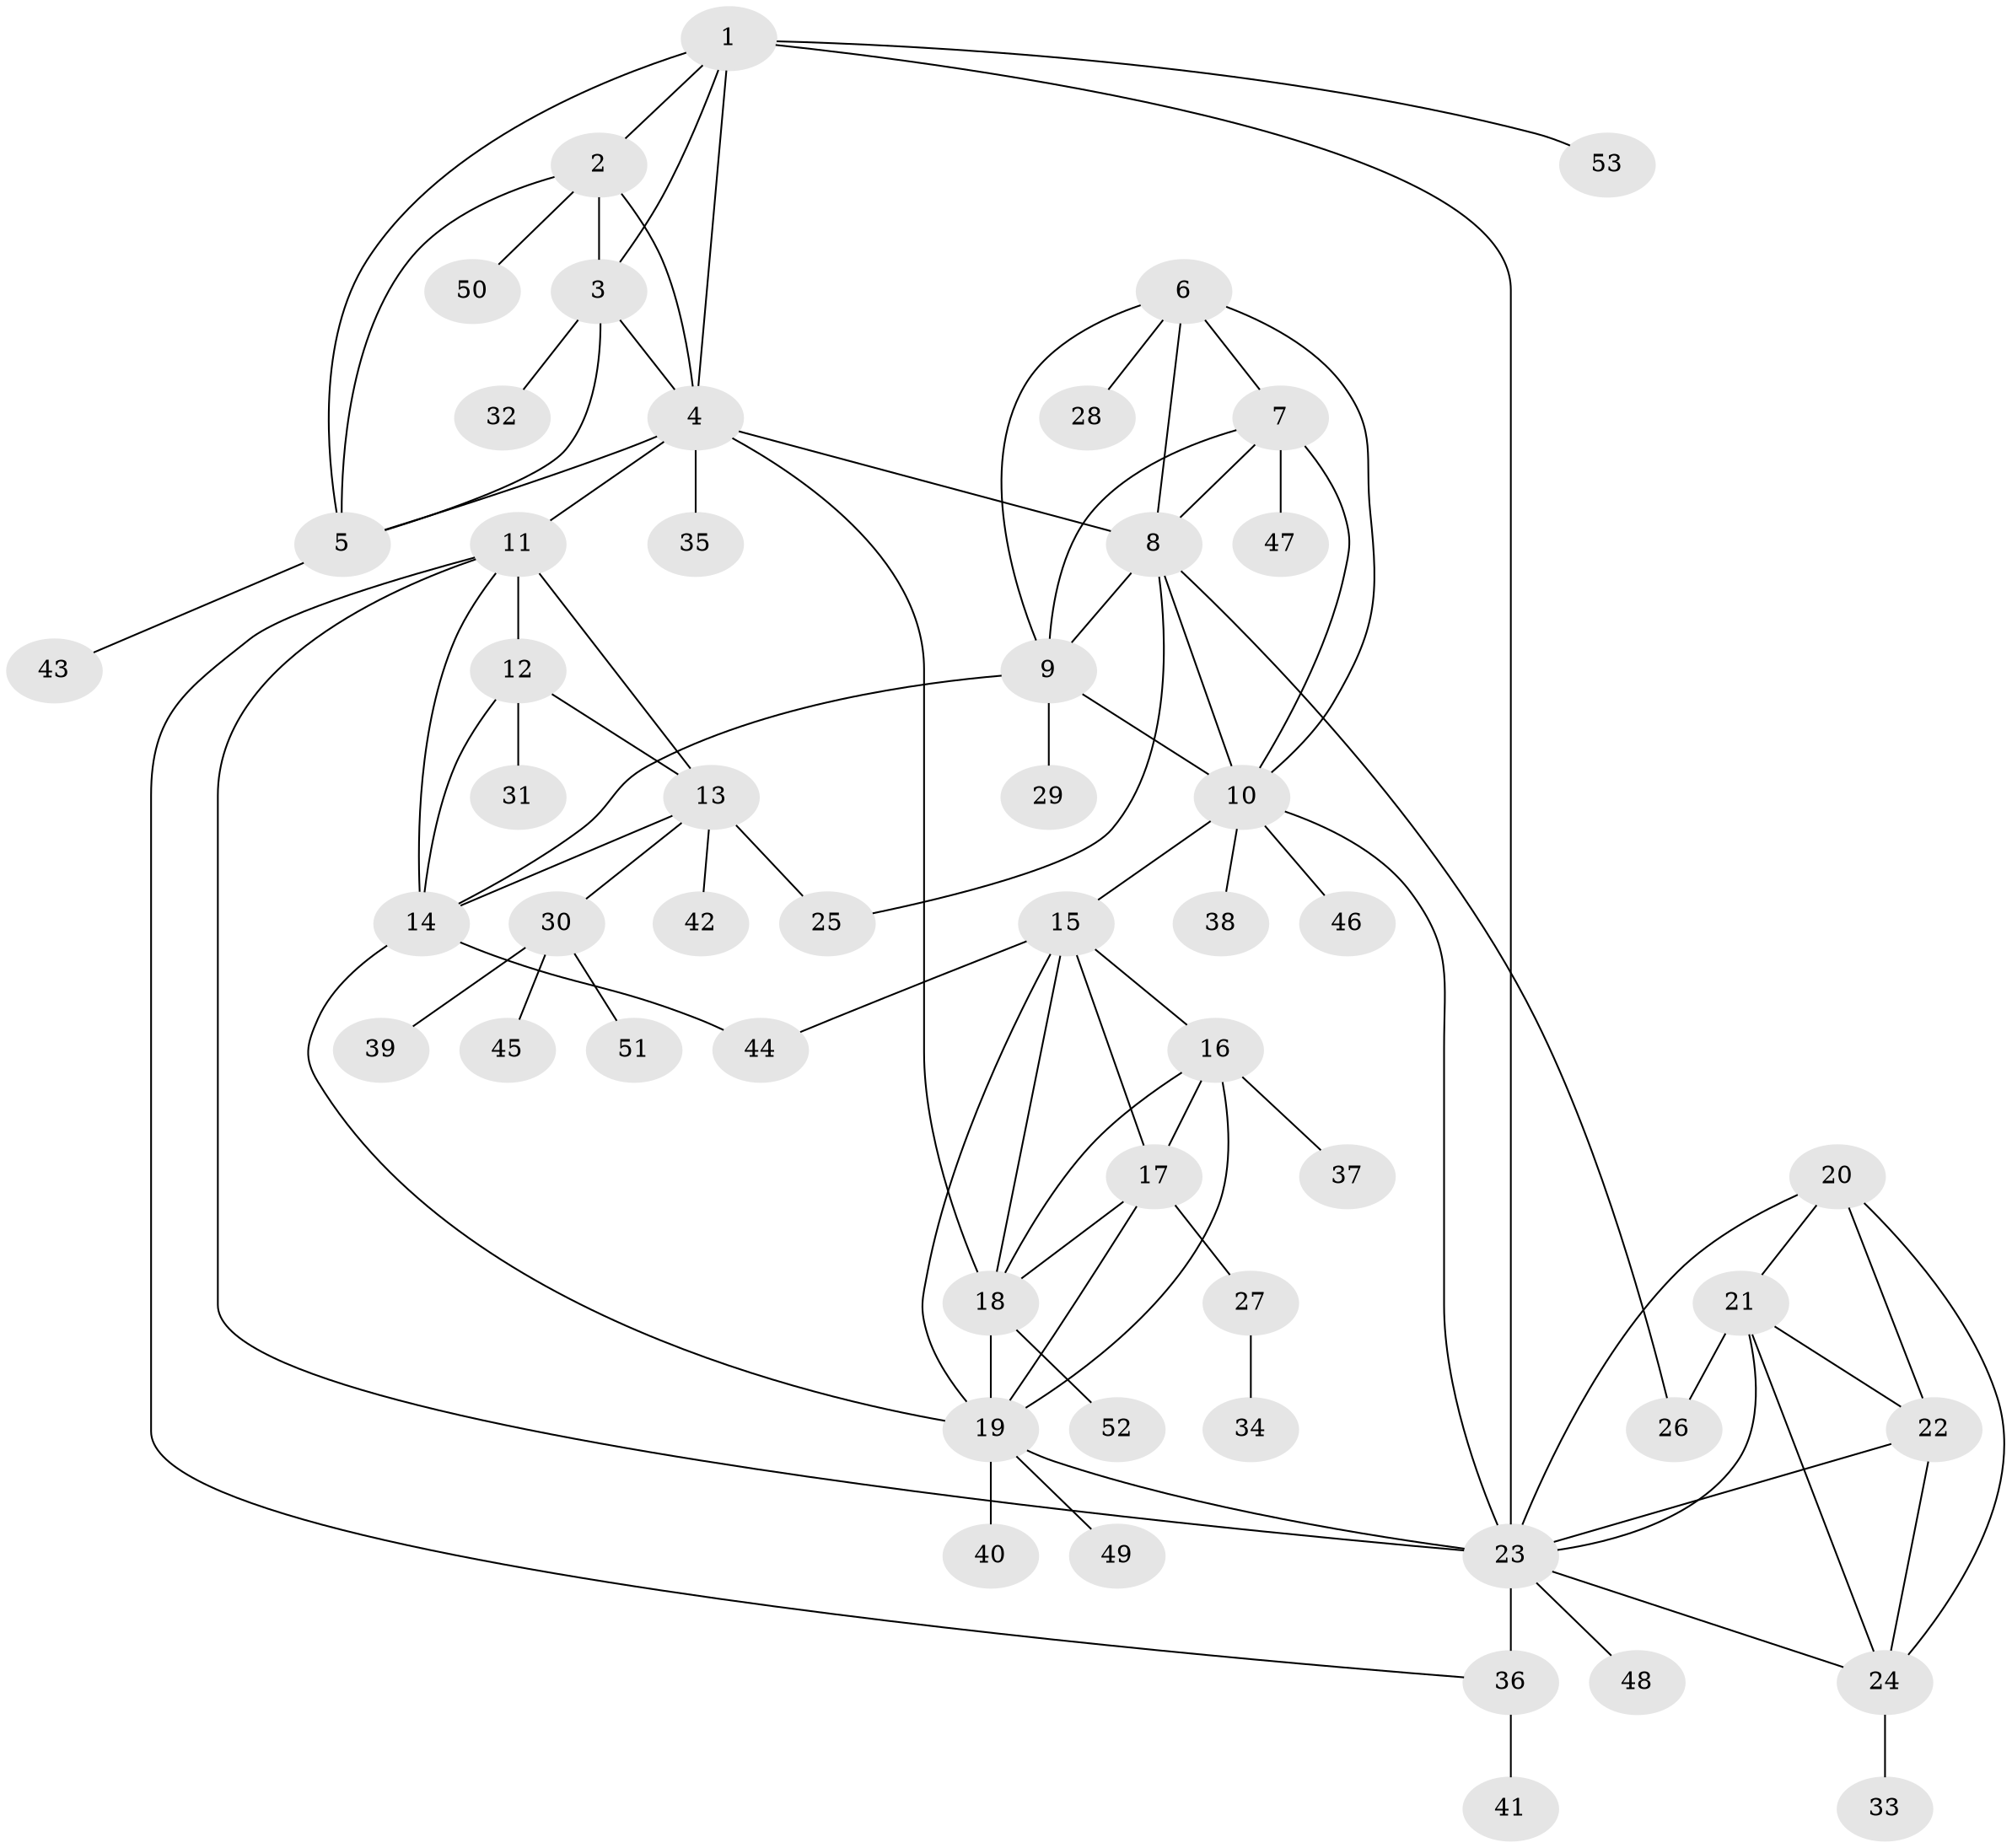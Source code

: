 // original degree distribution, {7: 0.07547169811320754, 6: 0.04716981132075472, 11: 0.009433962264150943, 8: 0.02830188679245283, 10: 0.02830188679245283, 5: 0.03773584905660377, 12: 0.009433962264150943, 14: 0.009433962264150943, 3: 0.02830188679245283, 1: 0.6415094339622641, 2: 0.08490566037735849}
// Generated by graph-tools (version 1.1) at 2025/37/03/09/25 02:37:35]
// undirected, 53 vertices, 89 edges
graph export_dot {
graph [start="1"]
  node [color=gray90,style=filled];
  1;
  2;
  3;
  4;
  5;
  6;
  7;
  8;
  9;
  10;
  11;
  12;
  13;
  14;
  15;
  16;
  17;
  18;
  19;
  20;
  21;
  22;
  23;
  24;
  25;
  26;
  27;
  28;
  29;
  30;
  31;
  32;
  33;
  34;
  35;
  36;
  37;
  38;
  39;
  40;
  41;
  42;
  43;
  44;
  45;
  46;
  47;
  48;
  49;
  50;
  51;
  52;
  53;
  1 -- 2 [weight=1.0];
  1 -- 3 [weight=1.0];
  1 -- 4 [weight=1.0];
  1 -- 5 [weight=1.0];
  1 -- 23 [weight=1.0];
  1 -- 53 [weight=1.0];
  2 -- 3 [weight=1.0];
  2 -- 4 [weight=1.0];
  2 -- 5 [weight=1.0];
  2 -- 50 [weight=1.0];
  3 -- 4 [weight=1.0];
  3 -- 5 [weight=1.0];
  3 -- 32 [weight=2.0];
  4 -- 5 [weight=1.0];
  4 -- 8 [weight=1.0];
  4 -- 11 [weight=2.0];
  4 -- 18 [weight=1.0];
  4 -- 35 [weight=2.0];
  5 -- 43 [weight=2.0];
  6 -- 7 [weight=1.0];
  6 -- 8 [weight=1.0];
  6 -- 9 [weight=1.0];
  6 -- 10 [weight=1.0];
  6 -- 28 [weight=1.0];
  7 -- 8 [weight=1.0];
  7 -- 9 [weight=1.0];
  7 -- 10 [weight=1.0];
  7 -- 47 [weight=1.0];
  8 -- 9 [weight=1.0];
  8 -- 10 [weight=1.0];
  8 -- 25 [weight=1.0];
  8 -- 26 [weight=1.0];
  9 -- 10 [weight=1.0];
  9 -- 14 [weight=1.0];
  9 -- 29 [weight=1.0];
  10 -- 15 [weight=1.0];
  10 -- 23 [weight=1.0];
  10 -- 38 [weight=2.0];
  10 -- 46 [weight=1.0];
  11 -- 12 [weight=2.0];
  11 -- 13 [weight=2.0];
  11 -- 14 [weight=2.0];
  11 -- 23 [weight=1.0];
  11 -- 36 [weight=1.0];
  12 -- 13 [weight=1.0];
  12 -- 14 [weight=1.0];
  12 -- 31 [weight=1.0];
  13 -- 14 [weight=1.0];
  13 -- 25 [weight=1.0];
  13 -- 30 [weight=1.0];
  13 -- 42 [weight=1.0];
  14 -- 19 [weight=1.0];
  14 -- 44 [weight=1.0];
  15 -- 16 [weight=1.0];
  15 -- 17 [weight=1.0];
  15 -- 18 [weight=1.0];
  15 -- 19 [weight=1.0];
  15 -- 44 [weight=1.0];
  16 -- 17 [weight=1.0];
  16 -- 18 [weight=1.0];
  16 -- 19 [weight=1.0];
  16 -- 37 [weight=2.0];
  17 -- 18 [weight=1.0];
  17 -- 19 [weight=1.0];
  17 -- 27 [weight=5.0];
  18 -- 19 [weight=1.0];
  18 -- 52 [weight=1.0];
  19 -- 23 [weight=1.0];
  19 -- 40 [weight=4.0];
  19 -- 49 [weight=1.0];
  20 -- 21 [weight=1.0];
  20 -- 22 [weight=1.0];
  20 -- 23 [weight=1.0];
  20 -- 24 [weight=1.0];
  21 -- 22 [weight=1.0];
  21 -- 23 [weight=1.0];
  21 -- 24 [weight=1.0];
  21 -- 26 [weight=5.0];
  22 -- 23 [weight=1.0];
  22 -- 24 [weight=1.0];
  23 -- 24 [weight=1.0];
  23 -- 36 [weight=4.0];
  23 -- 48 [weight=1.0];
  24 -- 33 [weight=2.0];
  27 -- 34 [weight=1.0];
  30 -- 39 [weight=1.0];
  30 -- 45 [weight=1.0];
  30 -- 51 [weight=1.0];
  36 -- 41 [weight=1.0];
}
